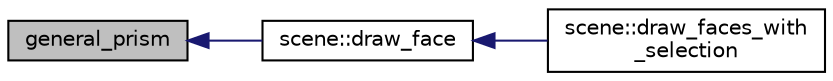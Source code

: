 digraph "general_prism"
{
  edge [fontname="Helvetica",fontsize="10",labelfontname="Helvetica",labelfontsize="10"];
  node [fontname="Helvetica",fontsize="10",shape=record];
  rankdir="LR";
  Node112 [label="general_prism",height=0.2,width=0.4,color="black", fillcolor="grey75", style="filled", fontcolor="black"];
  Node112 -> Node113 [dir="back",color="midnightblue",fontsize="10",style="solid",fontname="Helvetica"];
  Node113 [label="scene::draw_face",height=0.2,width=0.4,color="black", fillcolor="white", style="filled",URL="$df/db1/classscene.html#a9eda6a9de48435c9f5d574b31108394b"];
  Node113 -> Node114 [dir="back",color="midnightblue",fontsize="10",style="solid",fontname="Helvetica"];
  Node114 [label="scene::draw_faces_with\l_selection",height=0.2,width=0.4,color="black", fillcolor="white", style="filled",URL="$df/db1/classscene.html#a8e6c75f38d638049667fadaa7b1ccae5"];
}

